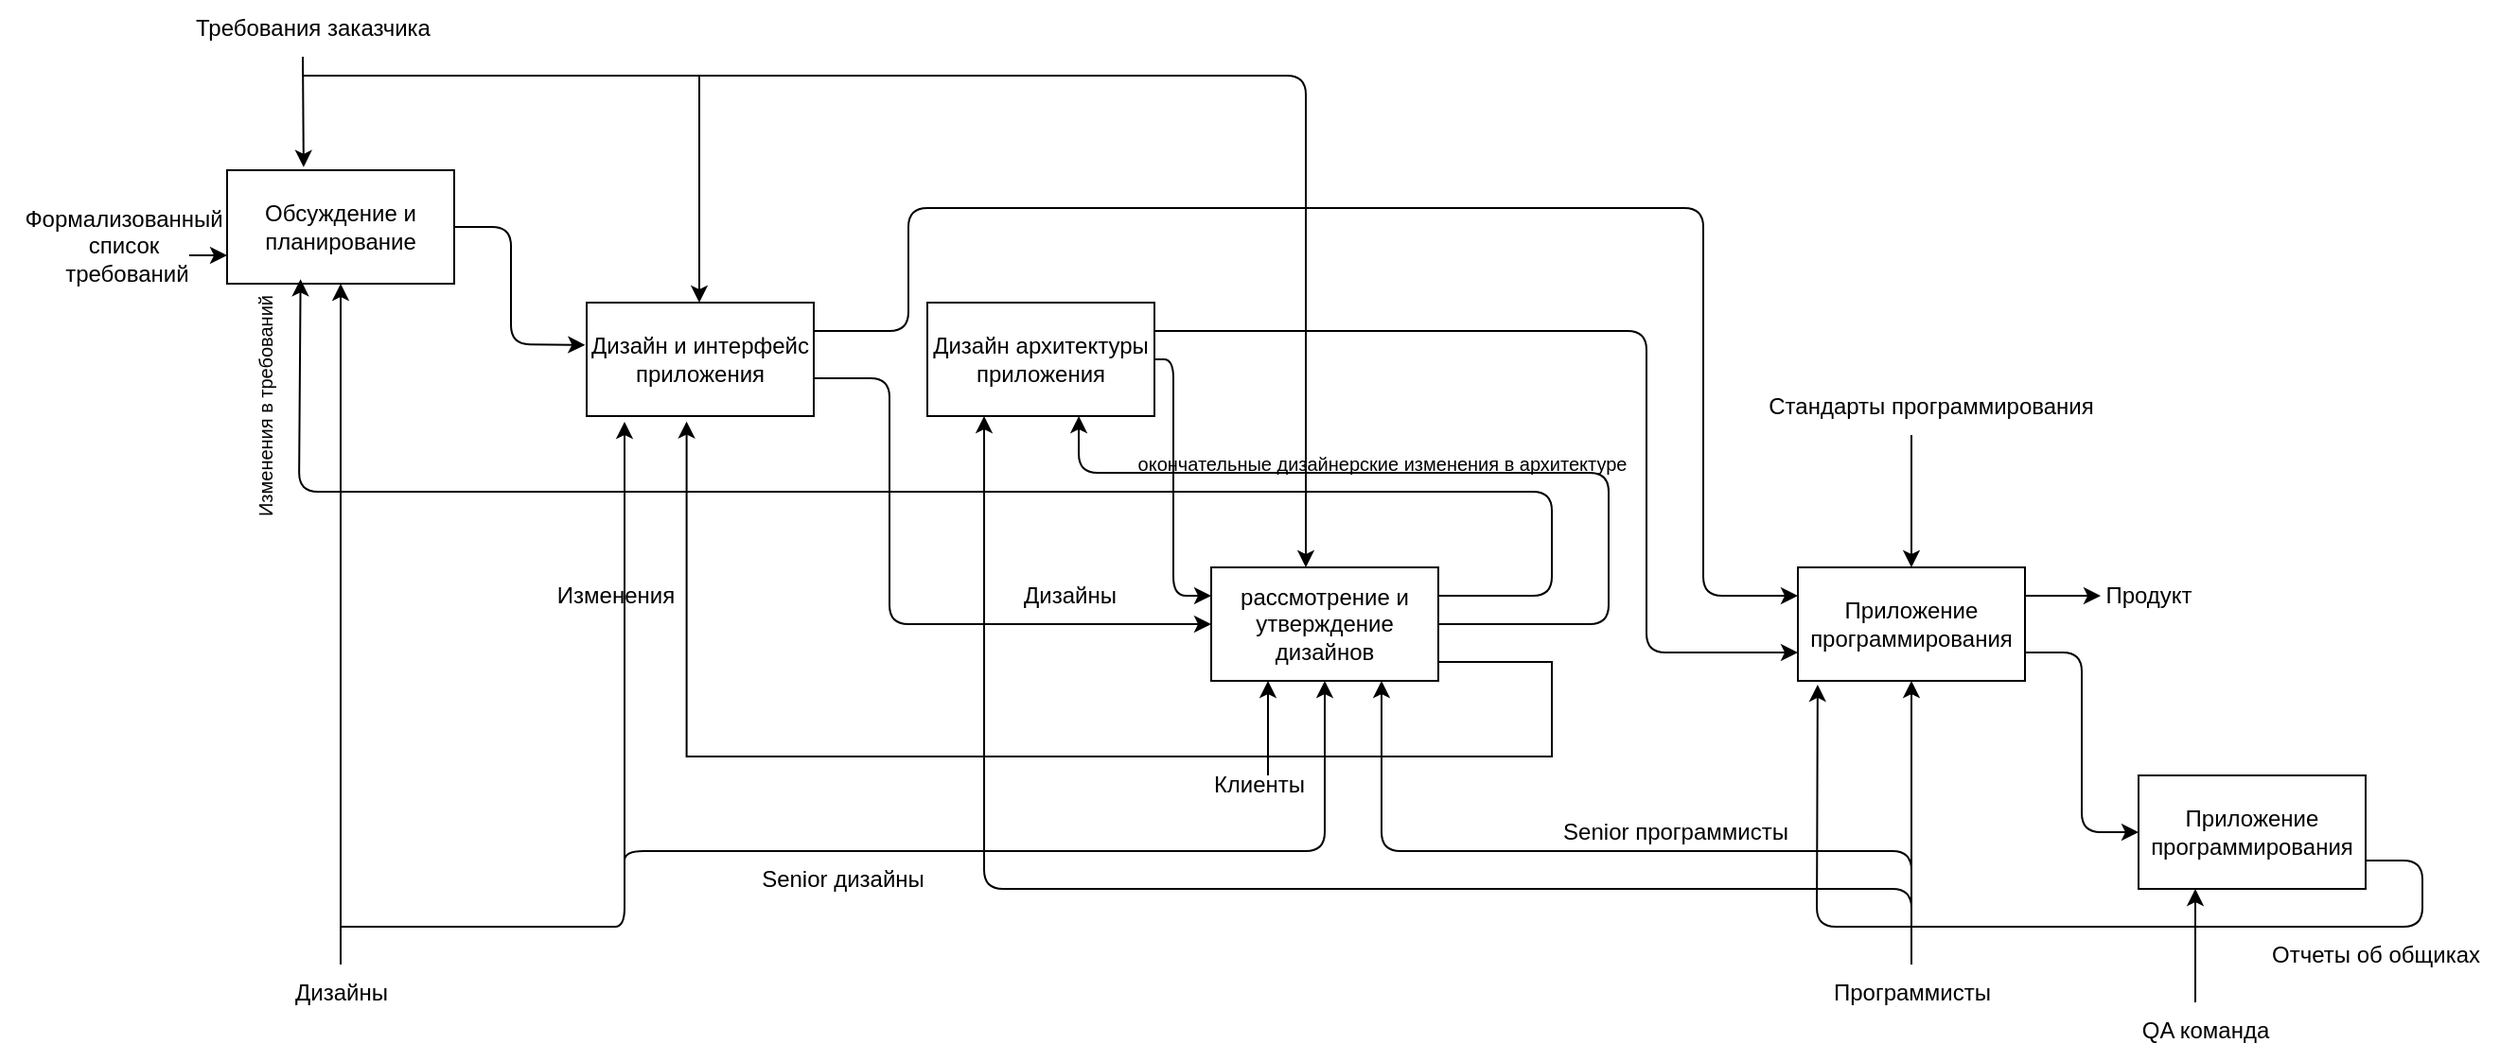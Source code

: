 <mxfile version="20.5.3" type="github">
  <diagram id="d5x8dhA6pELKXG6CopPJ" name="Trang-1">
    <mxGraphModel dx="1038" dy="1786" grid="1" gridSize="10" guides="1" tooltips="1" connect="1" arrows="1" fold="1" page="1" pageScale="1" pageWidth="1327" pageHeight="1169" math="0" shadow="0">
      <root>
        <mxCell id="0" />
        <mxCell id="1" parent="0" />
        <mxCell id="j6syIAILMl9BRk4zmWQf-1" value="Oбсуждение и планирование" style="rounded=0;whiteSpace=wrap;html=1;" parent="1" vertex="1">
          <mxGeometry x="120" y="-1060" width="120" height="60" as="geometry" />
        </mxCell>
        <mxCell id="YUuOF8b1A90oDXZzr_tI-2" value="" style="endArrow=classic;html=1;rounded=0;entryX=0.337;entryY=-0.027;entryDx=0;entryDy=0;entryPerimeter=0;" parent="1" target="j6syIAILMl9BRk4zmWQf-1" edge="1">
          <mxGeometry width="50" height="50" relative="1" as="geometry">
            <mxPoint x="160" y="-1120" as="sourcePoint" />
            <mxPoint x="440" y="-870" as="targetPoint" />
          </mxGeometry>
        </mxCell>
        <mxCell id="YUuOF8b1A90oDXZzr_tI-5" value="Дизайн и интерфейс приложения" style="rounded=0;whiteSpace=wrap;html=1;" parent="1" vertex="1">
          <mxGeometry x="310" y="-990" width="120" height="60" as="geometry" />
        </mxCell>
        <mxCell id="YUuOF8b1A90oDXZzr_tI-6" value="" style="endArrow=classic;html=1;rounded=1;exitX=1;exitY=0.5;exitDx=0;exitDy=0;entryX=-0.007;entryY=0.373;entryDx=0;entryDy=0;entryPerimeter=0;" parent="1" source="j6syIAILMl9BRk4zmWQf-1" target="YUuOF8b1A90oDXZzr_tI-5" edge="1">
          <mxGeometry width="50" height="50" relative="1" as="geometry">
            <mxPoint x="390" y="-820" as="sourcePoint" />
            <mxPoint x="440" y="-870" as="targetPoint" />
            <Array as="points">
              <mxPoint x="270" y="-1030" />
              <mxPoint x="270" y="-968" />
            </Array>
          </mxGeometry>
        </mxCell>
        <mxCell id="YUuOF8b1A90oDXZzr_tI-8" value="" style="endArrow=classic;html=1;rounded=1;" parent="1" edge="1">
          <mxGeometry width="50" height="50" relative="1" as="geometry">
            <mxPoint x="369.5" y="-1110" as="sourcePoint" />
            <mxPoint x="369.5" y="-990" as="targetPoint" />
          </mxGeometry>
        </mxCell>
        <mxCell id="YUuOF8b1A90oDXZzr_tI-38" style="edgeStyle=orthogonalEdgeStyle;rounded=1;orthogonalLoop=1;jettySize=auto;html=1;entryX=0;entryY=0.25;entryDx=0;entryDy=0;fontSize=10;" parent="1" source="YUuOF8b1A90oDXZzr_tI-9" target="YUuOF8b1A90oDXZzr_tI-17" edge="1">
          <mxGeometry relative="1" as="geometry">
            <Array as="points">
              <mxPoint x="620" y="-960" />
              <mxPoint x="620" y="-835" />
            </Array>
          </mxGeometry>
        </mxCell>
        <mxCell id="YUuOF8b1A90oDXZzr_tI-9" value="Дизайн архитектуры приложения" style="rounded=0;whiteSpace=wrap;html=1;" parent="1" vertex="1">
          <mxGeometry x="490" y="-990" width="120" height="60" as="geometry" />
        </mxCell>
        <mxCell id="YUuOF8b1A90oDXZzr_tI-12" value="" style="endArrow=none;html=1;rounded=0;" parent="1" edge="1">
          <mxGeometry width="50" height="50" relative="1" as="geometry">
            <mxPoint x="160" y="-1110" as="sourcePoint" />
            <mxPoint x="370" y="-1110" as="targetPoint" />
          </mxGeometry>
        </mxCell>
        <mxCell id="YUuOF8b1A90oDXZzr_tI-13" value="" style="endArrow=classic;html=1;rounded=1;edgeStyle=orthogonalEdgeStyle;" parent="1" edge="1">
          <mxGeometry width="50" height="50" relative="1" as="geometry">
            <mxPoint x="370" y="-1110" as="sourcePoint" />
            <mxPoint x="690" y="-850" as="targetPoint" />
            <Array as="points">
              <mxPoint x="660" y="-1110" />
              <mxPoint x="660" y="-1110" />
            </Array>
          </mxGeometry>
        </mxCell>
        <mxCell id="YUuOF8b1A90oDXZzr_tI-17" value="рассмотрение и утверждение дизайнов" style="rounded=0;whiteSpace=wrap;html=1;" parent="1" vertex="1">
          <mxGeometry x="640" y="-850" width="120" height="60" as="geometry" />
        </mxCell>
        <mxCell id="YUuOF8b1A90oDXZzr_tI-18" value="" style="endArrow=classic;html=1;rounded=1;exitX=1;exitY=0.5;exitDx=0;exitDy=0;entryX=0;entryY=0.5;entryDx=0;entryDy=0;" parent="1" target="YUuOF8b1A90oDXZzr_tI-17" edge="1">
          <mxGeometry width="50" height="50" relative="1" as="geometry">
            <mxPoint x="430" y="-950" as="sourcePoint" />
            <mxPoint x="509.16" y="-887.62" as="targetPoint" />
            <Array as="points">
              <mxPoint x="470" y="-950" />
              <mxPoint x="470" y="-820" />
            </Array>
          </mxGeometry>
        </mxCell>
        <mxCell id="YUuOF8b1A90oDXZzr_tI-20" value="" style="endArrow=classic;html=1;rounded=0;exitX=1;exitY=0.5;exitDx=0;exitDy=0;edgeStyle=orthogonalEdgeStyle;entryX=0.44;entryY=1.047;entryDx=0;entryDy=0;entryPerimeter=0;" parent="1" source="YUuOF8b1A90oDXZzr_tI-17" target="YUuOF8b1A90oDXZzr_tI-5" edge="1">
          <mxGeometry width="50" height="50" relative="1" as="geometry">
            <mxPoint x="770" y="-800" as="sourcePoint" />
            <mxPoint x="370" y="-750" as="targetPoint" />
            <Array as="points">
              <mxPoint x="760" y="-800" />
              <mxPoint x="820" y="-800" />
              <mxPoint x="820" y="-750" />
              <mxPoint x="363" y="-750" />
            </Array>
          </mxGeometry>
        </mxCell>
        <mxCell id="YUuOF8b1A90oDXZzr_tI-26" value="Изменения" style="text;html=1;resizable=0;autosize=1;align=center;verticalAlign=middle;points=[];fillColor=none;strokeColor=none;rounded=0;" parent="1" vertex="1">
          <mxGeometry x="280" y="-850" width="90" height="30" as="geometry" />
        </mxCell>
        <mxCell id="YUuOF8b1A90oDXZzr_tI-29" value="" style="endArrow=classic;html=1;exitX=1;exitY=0.25;exitDx=0;exitDy=0;rounded=1;entryX=0.981;entryY=1.127;entryDx=0;entryDy=0;entryPerimeter=0;" parent="1" source="YUuOF8b1A90oDXZzr_tI-17" target="YUuOF8b1A90oDXZzr_tI-30" edge="1">
          <mxGeometry width="50" height="50" relative="1" as="geometry">
            <mxPoint x="430" y="-860" as="sourcePoint" />
            <mxPoint x="140" y="-890" as="targetPoint" />
            <Array as="points">
              <mxPoint x="820" y="-835" />
              <mxPoint x="820" y="-890" />
              <mxPoint x="158" y="-890" />
            </Array>
          </mxGeometry>
        </mxCell>
        <mxCell id="YUuOF8b1A90oDXZzr_tI-30" value="&lt;font style=&quot;font-size: 10px;&quot;&gt;Изменения в требований&lt;/font&gt;" style="text;html=1;resizable=0;autosize=1;align=center;verticalAlign=middle;points=[];fillColor=none;strokeColor=none;rounded=0;rotation=270;" parent="1" vertex="1">
          <mxGeometry x="70" y="-950" width="140" height="30" as="geometry" />
        </mxCell>
        <mxCell id="YUuOF8b1A90oDXZzr_tI-32" value="" style="endArrow=classic;html=1;rounded=1;fontSize=10;exitX=0.667;exitY=1;exitDx=0;exitDy=0;exitPerimeter=0;entryX=0.667;entryY=1;entryDx=0;entryDy=0;entryPerimeter=0;" parent="1" target="YUuOF8b1A90oDXZzr_tI-9" edge="1">
          <mxGeometry width="50" height="50" relative="1" as="geometry">
            <mxPoint x="760" y="-820" as="sourcePoint" />
            <mxPoint x="480" y="-910" as="targetPoint" />
            <Array as="points">
              <mxPoint x="850" y="-820" />
              <mxPoint x="850" y="-900" />
              <mxPoint x="570" y="-900" />
            </Array>
          </mxGeometry>
        </mxCell>
        <mxCell id="YUuOF8b1A90oDXZzr_tI-35" value="окончательные дизайнерские изменения в архитектуре" style="text;html=1;resizable=0;autosize=1;align=center;verticalAlign=middle;points=[];fillColor=none;strokeColor=none;rounded=0;fontSize=10;" parent="1" vertex="1">
          <mxGeometry x="590" y="-920" width="280" height="30" as="geometry" />
        </mxCell>
        <mxCell id="YUuOF8b1A90oDXZzr_tI-39" value="" style="endArrow=classic;html=1;rounded=0;fontSize=10;entryX=0.5;entryY=1;entryDx=0;entryDy=0;" parent="1" target="j6syIAILMl9BRk4zmWQf-1" edge="1">
          <mxGeometry width="50" height="50" relative="1" as="geometry">
            <mxPoint x="180" y="-640" as="sourcePoint" />
            <mxPoint x="480" y="-920" as="targetPoint" />
            <Array as="points">
              <mxPoint x="180" y="-660" />
              <mxPoint x="180" y="-680" />
              <mxPoint x="180" y="-690" />
            </Array>
          </mxGeometry>
        </mxCell>
        <mxCell id="YUuOF8b1A90oDXZzr_tI-40" value="&lt;font style=&quot;font-size: 12px;&quot;&gt;Дизайны&lt;/font&gt;" style="text;html=1;resizable=0;autosize=1;align=center;verticalAlign=middle;points=[];fillColor=none;strokeColor=none;rounded=0;fontSize=10;" parent="1" vertex="1">
          <mxGeometry x="145" y="-640" width="70" height="30" as="geometry" />
        </mxCell>
        <mxCell id="YUuOF8b1A90oDXZzr_tI-43" value="" style="endArrow=none;html=1;rounded=1;fontSize=12;edgeStyle=entityRelationEdgeStyle;" parent="1" edge="1">
          <mxGeometry width="50" height="50" relative="1" as="geometry">
            <mxPoint x="180" y="-660" as="sourcePoint" />
            <mxPoint x="320" y="-660" as="targetPoint" />
          </mxGeometry>
        </mxCell>
        <mxCell id="YUuOF8b1A90oDXZzr_tI-45" value="" style="endArrow=classic;html=1;fontSize=12;edgeStyle=orthogonalEdgeStyle;" parent="1" edge="1">
          <mxGeometry width="50" height="50" relative="1" as="geometry">
            <mxPoint x="320" y="-660" as="sourcePoint" />
            <mxPoint x="330" y="-927" as="targetPoint" />
            <Array as="points">
              <mxPoint x="330" y="-660" />
              <mxPoint x="330" y="-927" />
            </Array>
          </mxGeometry>
        </mxCell>
        <mxCell id="YUuOF8b1A90oDXZzr_tI-46" value="" style="endArrow=classic;html=1;fontSize=12;edgeStyle=orthogonalEdgeStyle;entryX=0.5;entryY=1;entryDx=0;entryDy=0;" parent="1" target="YUuOF8b1A90oDXZzr_tI-17" edge="1">
          <mxGeometry width="50" height="50" relative="1" as="geometry">
            <mxPoint x="330" y="-690" as="sourcePoint" />
            <mxPoint x="760" y="-720" as="targetPoint" />
            <Array as="points">
              <mxPoint x="330" y="-700" />
              <mxPoint x="700" y="-700" />
            </Array>
          </mxGeometry>
        </mxCell>
        <mxCell id="YUuOF8b1A90oDXZzr_tI-47" value="" style="endArrow=classic;html=1;fontSize=12;entryX=0.25;entryY=1;entryDx=0;entryDy=0;" parent="1" target="YUuOF8b1A90oDXZzr_tI-17" edge="1">
          <mxGeometry width="50" height="50" relative="1" as="geometry">
            <mxPoint x="670" y="-740" as="sourcePoint" />
            <mxPoint x="480" y="-920" as="targetPoint" />
          </mxGeometry>
        </mxCell>
        <mxCell id="YUuOF8b1A90oDXZzr_tI-48" value="Клиенты" style="text;html=1;resizable=0;autosize=1;align=center;verticalAlign=middle;points=[];fillColor=none;strokeColor=none;rounded=0;fontSize=12;" parent="1" vertex="1">
          <mxGeometry x="630" y="-750" width="70" height="30" as="geometry" />
        </mxCell>
        <mxCell id="YUuOF8b1A90oDXZzr_tI-49" value="Приложение программирования" style="rounded=0;whiteSpace=wrap;html=1;" parent="1" vertex="1">
          <mxGeometry x="950" y="-850" width="120" height="60" as="geometry" />
        </mxCell>
        <mxCell id="YUuOF8b1A90oDXZzr_tI-50" value="" style="endArrow=classic;html=1;fontSize=12;entryX=0.5;entryY=0;entryDx=0;entryDy=0;" parent="1" target="YUuOF8b1A90oDXZzr_tI-49" edge="1">
          <mxGeometry width="50" height="50" relative="1" as="geometry">
            <mxPoint x="1010" y="-920" as="sourcePoint" />
            <mxPoint x="750" y="-910" as="targetPoint" />
          </mxGeometry>
        </mxCell>
        <mxCell id="YUuOF8b1A90oDXZzr_tI-52" value="" style="endArrow=classic;html=1;fontSize=12;exitX=1;exitY=0.25;exitDx=0;exitDy=0;entryX=0;entryY=0.25;entryDx=0;entryDy=0;" parent="1" source="YUuOF8b1A90oDXZzr_tI-5" target="YUuOF8b1A90oDXZzr_tI-49" edge="1">
          <mxGeometry width="50" height="50" relative="1" as="geometry">
            <mxPoint x="620" y="-860" as="sourcePoint" />
            <mxPoint x="470" y="-1050" as="targetPoint" />
            <Array as="points">
              <mxPoint x="480" y="-975" />
              <mxPoint x="480" y="-1040" />
              <mxPoint x="900" y="-1040" />
              <mxPoint x="900" y="-960" />
              <mxPoint x="900" y="-900" />
              <mxPoint x="900" y="-835" />
            </Array>
          </mxGeometry>
        </mxCell>
        <mxCell id="YUuOF8b1A90oDXZzr_tI-53" value="" style="endArrow=classic;html=1;fontSize=12;exitX=1;exitY=0.25;exitDx=0;exitDy=0;entryX=0;entryY=0.75;entryDx=0;entryDy=0;" parent="1" source="YUuOF8b1A90oDXZzr_tI-9" target="YUuOF8b1A90oDXZzr_tI-49" edge="1">
          <mxGeometry width="50" height="50" relative="1" as="geometry">
            <mxPoint x="620" y="-860" as="sourcePoint" />
            <mxPoint x="670" y="-910" as="targetPoint" />
            <Array as="points">
              <mxPoint x="870" y="-975" />
              <mxPoint x="870" y="-805" />
            </Array>
          </mxGeometry>
        </mxCell>
        <mxCell id="YUuOF8b1A90oDXZzr_tI-54" value="" style="endArrow=classic;html=1;fontSize=12;exitX=1;exitY=0.25;exitDx=0;exitDy=0;" parent="1" source="YUuOF8b1A90oDXZzr_tI-49" edge="1">
          <mxGeometry width="50" height="50" relative="1" as="geometry">
            <mxPoint x="620" y="-860" as="sourcePoint" />
            <mxPoint x="1110" y="-835" as="targetPoint" />
          </mxGeometry>
        </mxCell>
        <mxCell id="YUuOF8b1A90oDXZzr_tI-55" value="Продукт" style="text;html=1;resizable=0;autosize=1;align=center;verticalAlign=middle;points=[];fillColor=none;strokeColor=none;rounded=0;fontSize=12;" parent="1" vertex="1">
          <mxGeometry x="1100" y="-850" width="70" height="30" as="geometry" />
        </mxCell>
        <mxCell id="YUuOF8b1A90oDXZzr_tI-57" value="" style="endArrow=classic;html=1;fontSize=12;entryX=0.5;entryY=1;entryDx=0;entryDy=0;" parent="1" target="YUuOF8b1A90oDXZzr_tI-49" edge="1">
          <mxGeometry width="50" height="50" relative="1" as="geometry">
            <mxPoint x="1010" y="-640" as="sourcePoint" />
            <mxPoint x="580" y="-710" as="targetPoint" />
          </mxGeometry>
        </mxCell>
        <mxCell id="YUuOF8b1A90oDXZzr_tI-58" value="Программисты" style="text;html=1;resizable=0;autosize=1;align=center;verticalAlign=middle;points=[];fillColor=none;strokeColor=none;rounded=0;fontSize=12;" parent="1" vertex="1">
          <mxGeometry x="955" y="-640" width="110" height="30" as="geometry" />
        </mxCell>
        <mxCell id="YUuOF8b1A90oDXZzr_tI-59" value="" style="endArrow=classic;html=1;fontSize=12;entryX=0.25;entryY=1;entryDx=0;entryDy=0;edgeStyle=orthogonalEdgeStyle;" parent="1" target="YUuOF8b1A90oDXZzr_tI-9" edge="1">
          <mxGeometry width="50" height="50" relative="1" as="geometry">
            <mxPoint x="1010" y="-640" as="sourcePoint" />
            <mxPoint x="580" y="-710" as="targetPoint" />
            <Array as="points">
              <mxPoint x="1010" y="-680" />
              <mxPoint x="520" y="-680" />
            </Array>
          </mxGeometry>
        </mxCell>
        <mxCell id="YUuOF8b1A90oDXZzr_tI-63" value="" style="endArrow=classic;html=1;fontSize=12;rounded=1;entryX=0.75;entryY=1;entryDx=0;entryDy=0;exitX=0.5;exitY=-0.027;exitDx=0;exitDy=0;exitPerimeter=0;" parent="1" source="YUuOF8b1A90oDXZzr_tI-58" target="YUuOF8b1A90oDXZzr_tI-17" edge="1">
          <mxGeometry width="50" height="50" relative="1" as="geometry">
            <mxPoint x="1010" y="-700" as="sourcePoint" />
            <mxPoint x="580" y="-810" as="targetPoint" />
            <Array as="points">
              <mxPoint x="1010" y="-700" />
              <mxPoint x="730" y="-700" />
            </Array>
          </mxGeometry>
        </mxCell>
        <mxCell id="YUuOF8b1A90oDXZzr_tI-64" value="Приложение программирования" style="rounded=0;whiteSpace=wrap;html=1;" parent="1" vertex="1">
          <mxGeometry x="1130" y="-740" width="120" height="60" as="geometry" />
        </mxCell>
        <mxCell id="Ix8Unh2yF4nEl3ecXF4y-1" value="" style="endArrow=classic;html=1;rounded=1;exitX=1;exitY=0.75;exitDx=0;exitDy=0;entryX=0;entryY=0.5;entryDx=0;entryDy=0;" edge="1" parent="1" source="YUuOF8b1A90oDXZzr_tI-49" target="YUuOF8b1A90oDXZzr_tI-64">
          <mxGeometry width="50" height="50" relative="1" as="geometry">
            <mxPoint x="740" y="-820" as="sourcePoint" />
            <mxPoint x="790" y="-870" as="targetPoint" />
            <Array as="points">
              <mxPoint x="1100" y="-805" />
              <mxPoint x="1100" y="-710" />
            </Array>
          </mxGeometry>
        </mxCell>
        <mxCell id="Ix8Unh2yF4nEl3ecXF4y-2" value="" style="endArrow=classic;html=1;rounded=1;exitX=1;exitY=0.75;exitDx=0;exitDy=0;entryX=0.087;entryY=1.033;entryDx=0;entryDy=0;entryPerimeter=0;" edge="1" parent="1" source="YUuOF8b1A90oDXZzr_tI-64" target="YUuOF8b1A90oDXZzr_tI-49">
          <mxGeometry width="50" height="50" relative="1" as="geometry">
            <mxPoint x="740" y="-820" as="sourcePoint" />
            <mxPoint x="960" y="-780" as="targetPoint" />
            <Array as="points">
              <mxPoint x="1280" y="-695" />
              <mxPoint x="1280" y="-660" />
              <mxPoint x="1110" y="-660" />
              <mxPoint x="960" y="-660" />
            </Array>
          </mxGeometry>
        </mxCell>
        <mxCell id="Ix8Unh2yF4nEl3ecXF4y-3" value="Отчеты об общиках" style="text;html=1;resizable=0;autosize=1;align=center;verticalAlign=middle;points=[];fillColor=none;strokeColor=none;rounded=0;" vertex="1" parent="1">
          <mxGeometry x="1190" y="-660" width="130" height="30" as="geometry" />
        </mxCell>
        <mxCell id="Ix8Unh2yF4nEl3ecXF4y-5" value="" style="endArrow=classic;html=1;rounded=1;entryX=0.25;entryY=1;entryDx=0;entryDy=0;" edge="1" parent="1" target="YUuOF8b1A90oDXZzr_tI-64">
          <mxGeometry width="50" height="50" relative="1" as="geometry">
            <mxPoint x="1160" y="-620" as="sourcePoint" />
            <mxPoint x="790" y="-870" as="targetPoint" />
          </mxGeometry>
        </mxCell>
        <mxCell id="Ix8Unh2yF4nEl3ecXF4y-6" value="QA команда" style="text;html=1;resizable=0;autosize=1;align=center;verticalAlign=middle;points=[];fillColor=none;strokeColor=none;rounded=0;" vertex="1" parent="1">
          <mxGeometry x="1120" y="-620" width="90" height="30" as="geometry" />
        </mxCell>
        <mxCell id="Ix8Unh2yF4nEl3ecXF4y-7" value="Стандарты программирования" style="text;html=1;resizable=0;autosize=1;align=center;verticalAlign=middle;points=[];fillColor=none;strokeColor=none;rounded=0;" vertex="1" parent="1">
          <mxGeometry x="920" y="-950" width="200" height="30" as="geometry" />
        </mxCell>
        <mxCell id="Ix8Unh2yF4nEl3ecXF4y-8" value="Senior дизайны" style="text;html=1;resizable=0;autosize=1;align=center;verticalAlign=middle;points=[];fillColor=none;strokeColor=none;rounded=0;" vertex="1" parent="1">
          <mxGeometry x="390" y="-700" width="110" height="30" as="geometry" />
        </mxCell>
        <mxCell id="Ix8Unh2yF4nEl3ecXF4y-9" value="Дизайны" style="text;html=1;resizable=0;autosize=1;align=center;verticalAlign=middle;points=[];fillColor=none;strokeColor=none;rounded=0;" vertex="1" parent="1">
          <mxGeometry x="530" y="-850" width="70" height="30" as="geometry" />
        </mxCell>
        <mxCell id="Ix8Unh2yF4nEl3ecXF4y-10" value="Senior программисты" style="text;html=1;resizable=0;autosize=1;align=center;verticalAlign=middle;points=[];fillColor=none;strokeColor=none;rounded=0;" vertex="1" parent="1">
          <mxGeometry x="815" y="-725" width="140" height="30" as="geometry" />
        </mxCell>
        <mxCell id="Ix8Unh2yF4nEl3ecXF4y-11" value="Требования заказчика" style="text;html=1;resizable=0;autosize=1;align=center;verticalAlign=middle;points=[];fillColor=none;strokeColor=none;rounded=0;" vertex="1" parent="1">
          <mxGeometry x="90" y="-1150" width="150" height="30" as="geometry" />
        </mxCell>
        <mxCell id="Ix8Unh2yF4nEl3ecXF4y-12" value="Формализованный&lt;br&gt;список&lt;br&gt;&amp;nbsp;требований" style="text;html=1;resizable=0;autosize=1;align=center;verticalAlign=middle;points=[];fillColor=none;strokeColor=none;rounded=0;" vertex="1" parent="1">
          <mxGeometry y="-1050" width="130" height="60" as="geometry" />
        </mxCell>
        <mxCell id="Ix8Unh2yF4nEl3ecXF4y-16" value="" style="endArrow=classic;html=1;rounded=1;entryX=0;entryY=0.75;entryDx=0;entryDy=0;" edge="1" parent="1" target="j6syIAILMl9BRk4zmWQf-1">
          <mxGeometry width="50" height="50" relative="1" as="geometry">
            <mxPoint x="100" y="-1015" as="sourcePoint" />
            <mxPoint x="100" y="-1070" as="targetPoint" />
          </mxGeometry>
        </mxCell>
      </root>
    </mxGraphModel>
  </diagram>
</mxfile>
